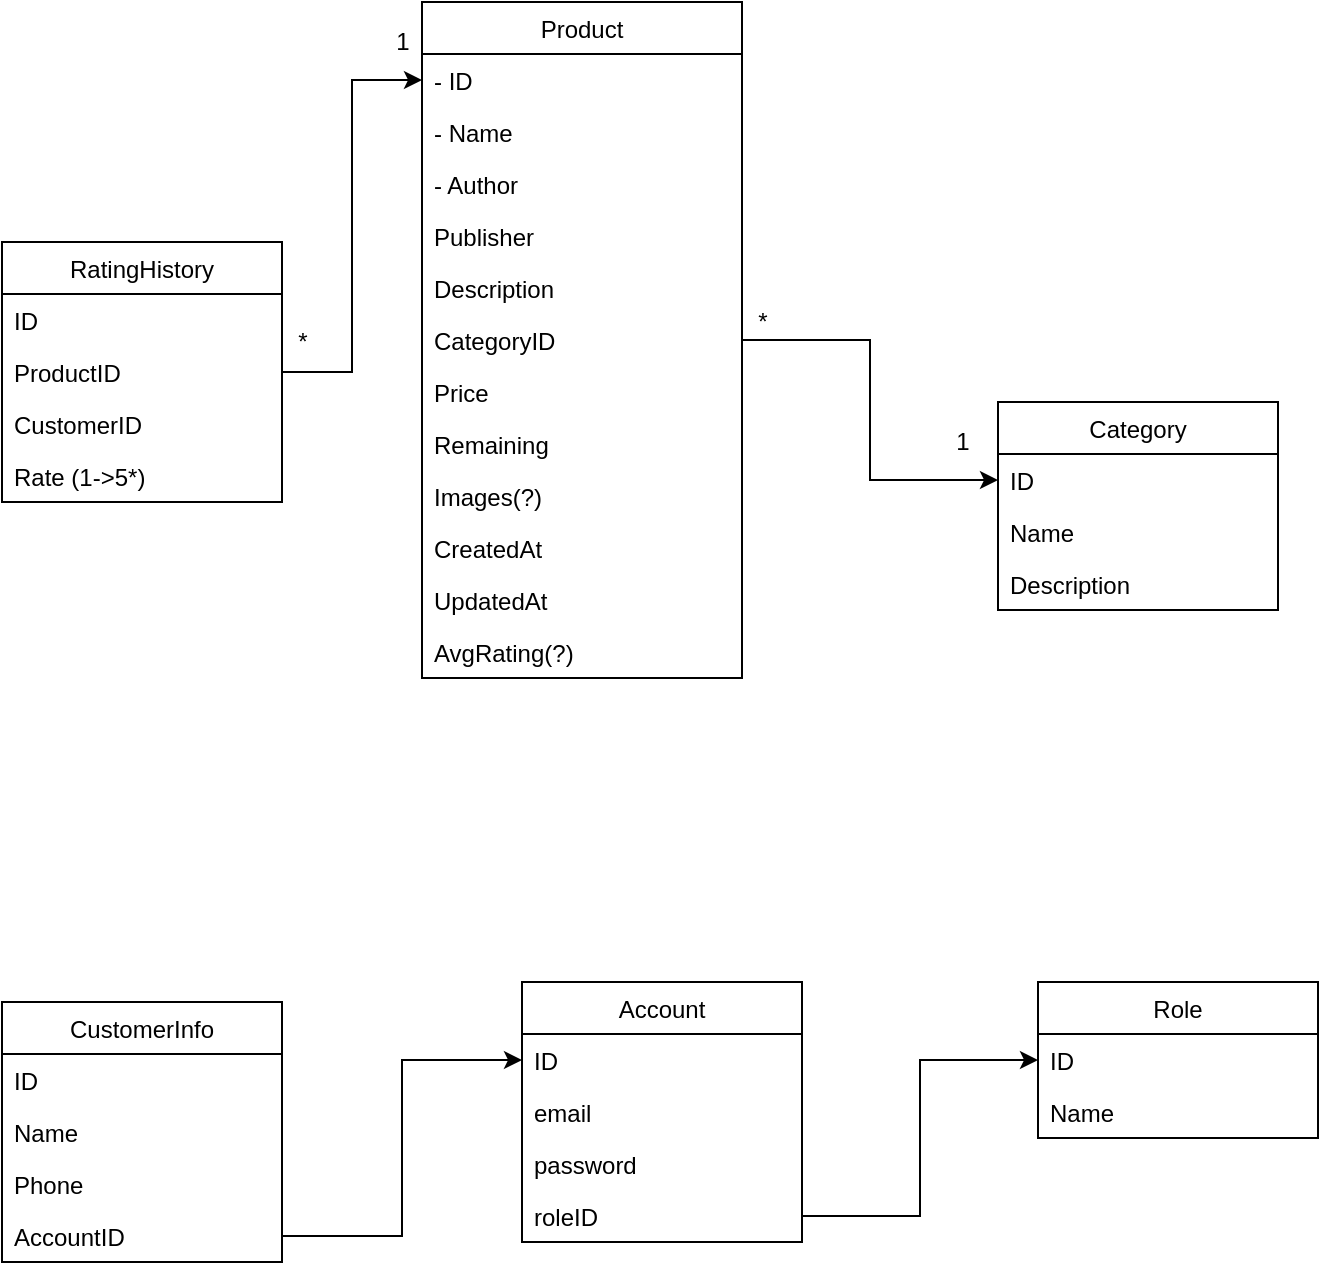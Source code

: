 <mxfile version="14.8.3" type="device"><diagram id="C5RBs43oDa-KdzZeNtuy" name="Page-1"><mxGraphModel dx="1182" dy="732" grid="1" gridSize="10" guides="1" tooltips="1" connect="1" arrows="1" fold="1" page="1" pageScale="1" pageWidth="827" pageHeight="1169" math="0" shadow="0"><root><mxCell id="WIyWlLk6GJQsqaUBKTNV-0"/><mxCell id="WIyWlLk6GJQsqaUBKTNV-1" parent="WIyWlLk6GJQsqaUBKTNV-0"/><mxCell id="zkfFHV4jXpPFQw0GAbJ--0" value="Product" style="swimlane;fontStyle=0;align=center;verticalAlign=top;childLayout=stackLayout;horizontal=1;startSize=26;horizontalStack=0;resizeParent=1;resizeLast=0;collapsible=1;marginBottom=0;rounded=0;shadow=0;strokeWidth=1;" parent="WIyWlLk6GJQsqaUBKTNV-1" vertex="1"><mxGeometry x="290" y="100" width="160" height="338" as="geometry"><mxRectangle x="230" y="140" width="160" height="26" as="alternateBounds"/></mxGeometry></mxCell><mxCell id="zkfFHV4jXpPFQw0GAbJ--1" value="- ID" style="text;align=left;verticalAlign=top;spacingLeft=4;spacingRight=4;overflow=hidden;rotatable=0;points=[[0,0.5],[1,0.5]];portConstraint=eastwest;" parent="zkfFHV4jXpPFQw0GAbJ--0" vertex="1"><mxGeometry y="26" width="160" height="26" as="geometry"/></mxCell><mxCell id="zkfFHV4jXpPFQw0GAbJ--2" value="- Name" style="text;align=left;verticalAlign=top;spacingLeft=4;spacingRight=4;overflow=hidden;rotatable=0;points=[[0,0.5],[1,0.5]];portConstraint=eastwest;rounded=0;shadow=0;html=0;" parent="zkfFHV4jXpPFQw0GAbJ--0" vertex="1"><mxGeometry y="52" width="160" height="26" as="geometry"/></mxCell><mxCell id="zkfFHV4jXpPFQw0GAbJ--3" value="- Author&#10;" style="text;align=left;verticalAlign=top;spacingLeft=4;spacingRight=4;overflow=hidden;rotatable=0;points=[[0,0.5],[1,0.5]];portConstraint=eastwest;rounded=0;shadow=0;html=0;" parent="zkfFHV4jXpPFQw0GAbJ--0" vertex="1"><mxGeometry y="78" width="160" height="26" as="geometry"/></mxCell><mxCell id="8vCs09_lfG53KFiPk3Y0-0" value="Publisher" style="text;align=left;verticalAlign=top;spacingLeft=4;spacingRight=4;overflow=hidden;rotatable=0;points=[[0,0.5],[1,0.5]];portConstraint=eastwest;rounded=0;shadow=0;html=0;" parent="zkfFHV4jXpPFQw0GAbJ--0" vertex="1"><mxGeometry y="104" width="160" height="26" as="geometry"/></mxCell><mxCell id="8vCs09_lfG53KFiPk3Y0-1" value="Description" style="text;align=left;verticalAlign=top;spacingLeft=4;spacingRight=4;overflow=hidden;rotatable=0;points=[[0,0.5],[1,0.5]];portConstraint=eastwest;rounded=0;shadow=0;html=0;" parent="zkfFHV4jXpPFQw0GAbJ--0" vertex="1"><mxGeometry y="130" width="160" height="26" as="geometry"/></mxCell><mxCell id="8vCs09_lfG53KFiPk3Y0-2" value="CategoryID" style="text;align=left;verticalAlign=top;spacingLeft=4;spacingRight=4;overflow=hidden;rotatable=0;points=[[0,0.5],[1,0.5]];portConstraint=eastwest;rounded=0;shadow=0;html=0;" parent="zkfFHV4jXpPFQw0GAbJ--0" vertex="1"><mxGeometry y="156" width="160" height="26" as="geometry"/></mxCell><mxCell id="8vCs09_lfG53KFiPk3Y0-3" value="Price" style="text;align=left;verticalAlign=top;spacingLeft=4;spacingRight=4;overflow=hidden;rotatable=0;points=[[0,0.5],[1,0.5]];portConstraint=eastwest;rounded=0;shadow=0;html=0;" parent="zkfFHV4jXpPFQw0GAbJ--0" vertex="1"><mxGeometry y="182" width="160" height="26" as="geometry"/></mxCell><mxCell id="fkrQBWQ_3npUj07wos6e-2" value="Remaining" style="text;align=left;verticalAlign=top;spacingLeft=4;spacingRight=4;overflow=hidden;rotatable=0;points=[[0,0.5],[1,0.5]];portConstraint=eastwest;rounded=0;shadow=0;html=0;" vertex="1" parent="zkfFHV4jXpPFQw0GAbJ--0"><mxGeometry y="208" width="160" height="26" as="geometry"/></mxCell><mxCell id="8vCs09_lfG53KFiPk3Y0-4" value="Images(?)" style="text;align=left;verticalAlign=top;spacingLeft=4;spacingRight=4;overflow=hidden;rotatable=0;points=[[0,0.5],[1,0.5]];portConstraint=eastwest;rounded=0;shadow=0;html=0;" parent="zkfFHV4jXpPFQw0GAbJ--0" vertex="1"><mxGeometry y="234" width="160" height="26" as="geometry"/></mxCell><mxCell id="8vCs09_lfG53KFiPk3Y0-5" value="CreatedAt" style="text;align=left;verticalAlign=top;spacingLeft=4;spacingRight=4;overflow=hidden;rotatable=0;points=[[0,0.5],[1,0.5]];portConstraint=eastwest;rounded=0;shadow=0;html=0;" parent="zkfFHV4jXpPFQw0GAbJ--0" vertex="1"><mxGeometry y="260" width="160" height="26" as="geometry"/></mxCell><mxCell id="8vCs09_lfG53KFiPk3Y0-6" value="UpdatedAt" style="text;align=left;verticalAlign=top;spacingLeft=4;spacingRight=4;overflow=hidden;rotatable=0;points=[[0,0.5],[1,0.5]];portConstraint=eastwest;rounded=0;shadow=0;html=0;" parent="zkfFHV4jXpPFQw0GAbJ--0" vertex="1"><mxGeometry y="286" width="160" height="26" as="geometry"/></mxCell><mxCell id="8vCs09_lfG53KFiPk3Y0-7" value="AvgRating(?)" style="text;align=left;verticalAlign=top;spacingLeft=4;spacingRight=4;overflow=hidden;rotatable=0;points=[[0,0.5],[1,0.5]];portConstraint=eastwest;rounded=0;shadow=0;html=0;" parent="zkfFHV4jXpPFQw0GAbJ--0" vertex="1"><mxGeometry y="312" width="160" height="26" as="geometry"/></mxCell><mxCell id="iHXdDs6LzvrTmjcyCiYJ-0" value="Category" style="swimlane;fontStyle=0;childLayout=stackLayout;horizontal=1;startSize=26;horizontalStack=0;resizeParent=1;resizeParentMax=0;resizeLast=0;collapsible=1;marginBottom=0;" parent="WIyWlLk6GJQsqaUBKTNV-1" vertex="1"><mxGeometry x="578" y="300" width="140" height="104" as="geometry"/></mxCell><mxCell id="iHXdDs6LzvrTmjcyCiYJ-1" value="ID" style="text;strokeColor=none;fillColor=none;align=left;verticalAlign=top;spacingLeft=4;spacingRight=4;overflow=hidden;rotatable=0;points=[[0,0.5],[1,0.5]];portConstraint=eastwest;" parent="iHXdDs6LzvrTmjcyCiYJ-0" vertex="1"><mxGeometry y="26" width="140" height="26" as="geometry"/></mxCell><mxCell id="iHXdDs6LzvrTmjcyCiYJ-2" value="Name" style="text;strokeColor=none;fillColor=none;align=left;verticalAlign=top;spacingLeft=4;spacingRight=4;overflow=hidden;rotatable=0;points=[[0,0.5],[1,0.5]];portConstraint=eastwest;" parent="iHXdDs6LzvrTmjcyCiYJ-0" vertex="1"><mxGeometry y="52" width="140" height="26" as="geometry"/></mxCell><mxCell id="iHXdDs6LzvrTmjcyCiYJ-3" value="Description" style="text;strokeColor=none;fillColor=none;align=left;verticalAlign=top;spacingLeft=4;spacingRight=4;overflow=hidden;rotatable=0;points=[[0,0.5],[1,0.5]];portConstraint=eastwest;" parent="iHXdDs6LzvrTmjcyCiYJ-0" vertex="1"><mxGeometry y="78" width="140" height="26" as="geometry"/></mxCell><mxCell id="iHXdDs6LzvrTmjcyCiYJ-4" style="edgeStyle=orthogonalEdgeStyle;rounded=0;orthogonalLoop=1;jettySize=auto;html=1;" parent="WIyWlLk6GJQsqaUBKTNV-1" source="8vCs09_lfG53KFiPk3Y0-2" target="iHXdDs6LzvrTmjcyCiYJ-1" edge="1"><mxGeometry relative="1" as="geometry"/></mxCell><mxCell id="iHXdDs6LzvrTmjcyCiYJ-5" value="RatingHistory" style="swimlane;fontStyle=0;childLayout=stackLayout;horizontal=1;startSize=26;horizontalStack=0;resizeParent=1;resizeParentMax=0;resizeLast=0;collapsible=1;marginBottom=0;" parent="WIyWlLk6GJQsqaUBKTNV-1" vertex="1"><mxGeometry x="80" y="220" width="140" height="130" as="geometry"/></mxCell><mxCell id="iHXdDs6LzvrTmjcyCiYJ-6" value="ID" style="text;strokeColor=none;fillColor=none;align=left;verticalAlign=top;spacingLeft=4;spacingRight=4;overflow=hidden;rotatable=0;points=[[0,0.5],[1,0.5]];portConstraint=eastwest;" parent="iHXdDs6LzvrTmjcyCiYJ-5" vertex="1"><mxGeometry y="26" width="140" height="26" as="geometry"/></mxCell><mxCell id="iHXdDs6LzvrTmjcyCiYJ-7" value="ProductID" style="text;strokeColor=none;fillColor=none;align=left;verticalAlign=top;spacingLeft=4;spacingRight=4;overflow=hidden;rotatable=0;points=[[0,0.5],[1,0.5]];portConstraint=eastwest;" parent="iHXdDs6LzvrTmjcyCiYJ-5" vertex="1"><mxGeometry y="52" width="140" height="26" as="geometry"/></mxCell><mxCell id="iHXdDs6LzvrTmjcyCiYJ-8" value="CustomerID" style="text;strokeColor=none;fillColor=none;align=left;verticalAlign=top;spacingLeft=4;spacingRight=4;overflow=hidden;rotatable=0;points=[[0,0.5],[1,0.5]];portConstraint=eastwest;" parent="iHXdDs6LzvrTmjcyCiYJ-5" vertex="1"><mxGeometry y="78" width="140" height="26" as="geometry"/></mxCell><mxCell id="iHXdDs6LzvrTmjcyCiYJ-9" value="Rate (1-&gt;5*)" style="text;strokeColor=none;fillColor=none;align=left;verticalAlign=top;spacingLeft=4;spacingRight=4;overflow=hidden;rotatable=0;points=[[0,0.5],[1,0.5]];portConstraint=eastwest;" parent="iHXdDs6LzvrTmjcyCiYJ-5" vertex="1"><mxGeometry y="104" width="140" height="26" as="geometry"/></mxCell><mxCell id="iHXdDs6LzvrTmjcyCiYJ-10" style="edgeStyle=orthogonalEdgeStyle;rounded=0;orthogonalLoop=1;jettySize=auto;html=1;" parent="WIyWlLk6GJQsqaUBKTNV-1" source="iHXdDs6LzvrTmjcyCiYJ-7" target="zkfFHV4jXpPFQw0GAbJ--1" edge="1"><mxGeometry relative="1" as="geometry"/></mxCell><mxCell id="iHXdDs6LzvrTmjcyCiYJ-11" value="Account" style="swimlane;fontStyle=0;childLayout=stackLayout;horizontal=1;startSize=26;horizontalStack=0;resizeParent=1;resizeParentMax=0;resizeLast=0;collapsible=1;marginBottom=0;" parent="WIyWlLk6GJQsqaUBKTNV-1" vertex="1"><mxGeometry x="340" y="590" width="140" height="130" as="geometry"/></mxCell><mxCell id="iHXdDs6LzvrTmjcyCiYJ-12" value="ID" style="text;strokeColor=none;fillColor=none;align=left;verticalAlign=top;spacingLeft=4;spacingRight=4;overflow=hidden;rotatable=0;points=[[0,0.5],[1,0.5]];portConstraint=eastwest;" parent="iHXdDs6LzvrTmjcyCiYJ-11" vertex="1"><mxGeometry y="26" width="140" height="26" as="geometry"/></mxCell><mxCell id="iHXdDs6LzvrTmjcyCiYJ-13" value="email" style="text;strokeColor=none;fillColor=none;align=left;verticalAlign=top;spacingLeft=4;spacingRight=4;overflow=hidden;rotatable=0;points=[[0,0.5],[1,0.5]];portConstraint=eastwest;" parent="iHXdDs6LzvrTmjcyCiYJ-11" vertex="1"><mxGeometry y="52" width="140" height="26" as="geometry"/></mxCell><mxCell id="iHXdDs6LzvrTmjcyCiYJ-14" value="password" style="text;strokeColor=none;fillColor=none;align=left;verticalAlign=top;spacingLeft=4;spacingRight=4;overflow=hidden;rotatable=0;points=[[0,0.5],[1,0.5]];portConstraint=eastwest;" parent="iHXdDs6LzvrTmjcyCiYJ-11" vertex="1"><mxGeometry y="78" width="140" height="26" as="geometry"/></mxCell><mxCell id="iHXdDs6LzvrTmjcyCiYJ-15" value="roleID" style="text;strokeColor=none;fillColor=none;align=left;verticalAlign=top;spacingLeft=4;spacingRight=4;overflow=hidden;rotatable=0;points=[[0,0.5],[1,0.5]];portConstraint=eastwest;" parent="iHXdDs6LzvrTmjcyCiYJ-11" vertex="1"><mxGeometry y="104" width="140" height="26" as="geometry"/></mxCell><mxCell id="iHXdDs6LzvrTmjcyCiYJ-16" value="Role" style="swimlane;fontStyle=0;childLayout=stackLayout;horizontal=1;startSize=26;horizontalStack=0;resizeParent=1;resizeParentMax=0;resizeLast=0;collapsible=1;marginBottom=0;" parent="WIyWlLk6GJQsqaUBKTNV-1" vertex="1"><mxGeometry x="598" y="590" width="140" height="78" as="geometry"/></mxCell><mxCell id="iHXdDs6LzvrTmjcyCiYJ-17" value="ID" style="text;strokeColor=none;fillColor=none;align=left;verticalAlign=top;spacingLeft=4;spacingRight=4;overflow=hidden;rotatable=0;points=[[0,0.5],[1,0.5]];portConstraint=eastwest;" parent="iHXdDs6LzvrTmjcyCiYJ-16" vertex="1"><mxGeometry y="26" width="140" height="26" as="geometry"/></mxCell><mxCell id="iHXdDs6LzvrTmjcyCiYJ-18" value="Name" style="text;strokeColor=none;fillColor=none;align=left;verticalAlign=top;spacingLeft=4;spacingRight=4;overflow=hidden;rotatable=0;points=[[0,0.5],[1,0.5]];portConstraint=eastwest;" parent="iHXdDs6LzvrTmjcyCiYJ-16" vertex="1"><mxGeometry y="52" width="140" height="26" as="geometry"/></mxCell><mxCell id="iHXdDs6LzvrTmjcyCiYJ-20" style="edgeStyle=orthogonalEdgeStyle;rounded=0;orthogonalLoop=1;jettySize=auto;html=1;" parent="WIyWlLk6GJQsqaUBKTNV-1" source="iHXdDs6LzvrTmjcyCiYJ-15" target="iHXdDs6LzvrTmjcyCiYJ-17" edge="1"><mxGeometry relative="1" as="geometry"/></mxCell><mxCell id="iHXdDs6LzvrTmjcyCiYJ-21" value="CustomerInfo" style="swimlane;fontStyle=0;childLayout=stackLayout;horizontal=1;startSize=26;horizontalStack=0;resizeParent=1;resizeParentMax=0;resizeLast=0;collapsible=1;marginBottom=0;" parent="WIyWlLk6GJQsqaUBKTNV-1" vertex="1"><mxGeometry x="80" y="600" width="140" height="130" as="geometry"/></mxCell><mxCell id="iHXdDs6LzvrTmjcyCiYJ-22" value="ID" style="text;strokeColor=none;fillColor=none;align=left;verticalAlign=top;spacingLeft=4;spacingRight=4;overflow=hidden;rotatable=0;points=[[0,0.5],[1,0.5]];portConstraint=eastwest;" parent="iHXdDs6LzvrTmjcyCiYJ-21" vertex="1"><mxGeometry y="26" width="140" height="26" as="geometry"/></mxCell><mxCell id="iHXdDs6LzvrTmjcyCiYJ-23" value="Name" style="text;strokeColor=none;fillColor=none;align=left;verticalAlign=top;spacingLeft=4;spacingRight=4;overflow=hidden;rotatable=0;points=[[0,0.5],[1,0.5]];portConstraint=eastwest;" parent="iHXdDs6LzvrTmjcyCiYJ-21" vertex="1"><mxGeometry y="52" width="140" height="26" as="geometry"/></mxCell><mxCell id="iHXdDs6LzvrTmjcyCiYJ-24" value="Phone" style="text;strokeColor=none;fillColor=none;align=left;verticalAlign=top;spacingLeft=4;spacingRight=4;overflow=hidden;rotatable=0;points=[[0,0.5],[1,0.5]];portConstraint=eastwest;" parent="iHXdDs6LzvrTmjcyCiYJ-21" vertex="1"><mxGeometry y="78" width="140" height="26" as="geometry"/></mxCell><mxCell id="iHXdDs6LzvrTmjcyCiYJ-26" value="AccountID" style="text;strokeColor=none;fillColor=none;align=left;verticalAlign=top;spacingLeft=4;spacingRight=4;overflow=hidden;rotatable=0;points=[[0,0.5],[1,0.5]];portConstraint=eastwest;" parent="iHXdDs6LzvrTmjcyCiYJ-21" vertex="1"><mxGeometry y="104" width="140" height="26" as="geometry"/></mxCell><mxCell id="iHXdDs6LzvrTmjcyCiYJ-27" style="edgeStyle=orthogonalEdgeStyle;rounded=0;orthogonalLoop=1;jettySize=auto;html=1;" parent="WIyWlLk6GJQsqaUBKTNV-1" source="iHXdDs6LzvrTmjcyCiYJ-26" target="iHXdDs6LzvrTmjcyCiYJ-12" edge="1"><mxGeometry relative="1" as="geometry"/></mxCell><mxCell id="fkrQBWQ_3npUj07wos6e-0" value="1" style="text;html=1;align=center;verticalAlign=middle;resizable=0;points=[];autosize=1;strokeColor=none;" vertex="1" parent="WIyWlLk6GJQsqaUBKTNV-1"><mxGeometry x="270" y="110" width="20" height="20" as="geometry"/></mxCell><mxCell id="fkrQBWQ_3npUj07wos6e-1" value="*" style="text;html=1;align=center;verticalAlign=middle;resizable=0;points=[];autosize=1;strokeColor=none;" vertex="1" parent="WIyWlLk6GJQsqaUBKTNV-1"><mxGeometry x="220" y="260" width="20" height="20" as="geometry"/></mxCell><mxCell id="fkrQBWQ_3npUj07wos6e-3" value="1" style="text;html=1;align=center;verticalAlign=middle;resizable=0;points=[];autosize=1;strokeColor=none;" vertex="1" parent="WIyWlLk6GJQsqaUBKTNV-1"><mxGeometry x="550" y="310" width="20" height="20" as="geometry"/></mxCell><mxCell id="fkrQBWQ_3npUj07wos6e-4" value="*" style="text;html=1;align=center;verticalAlign=middle;resizable=0;points=[];autosize=1;strokeColor=none;" vertex="1" parent="WIyWlLk6GJQsqaUBKTNV-1"><mxGeometry x="450" y="250" width="20" height="20" as="geometry"/></mxCell></root></mxGraphModel></diagram></mxfile>